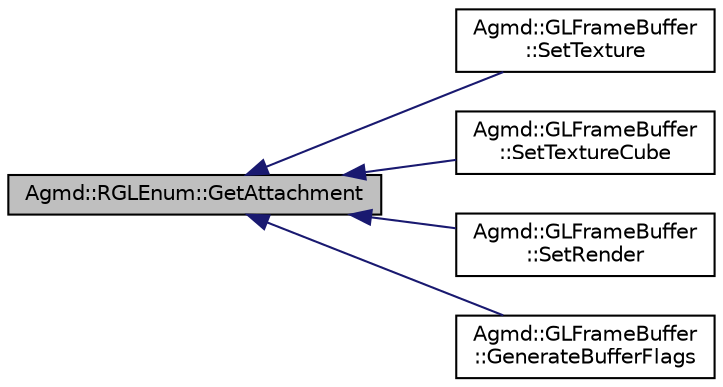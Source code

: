 digraph "Agmd::RGLEnum::GetAttachment"
{
  edge [fontname="Helvetica",fontsize="10",labelfontname="Helvetica",labelfontsize="10"];
  node [fontname="Helvetica",fontsize="10",shape=record];
  rankdir="LR";
  Node1 [label="Agmd::RGLEnum::GetAttachment",height=0.2,width=0.4,color="black", fillcolor="grey75", style="filled" fontcolor="black"];
  Node1 -> Node2 [dir="back",color="midnightblue",fontsize="10",style="solid",fontname="Helvetica"];
  Node2 [label="Agmd::GLFrameBuffer\l::SetTexture",height=0.2,width=0.4,color="black", fillcolor="white", style="filled",URL="$class_agmd_1_1_g_l_frame_buffer.html#af91869c72a294277dd3491e60115753a"];
  Node1 -> Node3 [dir="back",color="midnightblue",fontsize="10",style="solid",fontname="Helvetica"];
  Node3 [label="Agmd::GLFrameBuffer\l::SetTextureCube",height=0.2,width=0.4,color="black", fillcolor="white", style="filled",URL="$class_agmd_1_1_g_l_frame_buffer.html#a7fb198c28e6e3d18243e4dd5db35de00"];
  Node1 -> Node4 [dir="back",color="midnightblue",fontsize="10",style="solid",fontname="Helvetica"];
  Node4 [label="Agmd::GLFrameBuffer\l::SetRender",height=0.2,width=0.4,color="black", fillcolor="white", style="filled",URL="$class_agmd_1_1_g_l_frame_buffer.html#aedcf363dad623c9d1fb457f5da6b8d78"];
  Node1 -> Node5 [dir="back",color="midnightblue",fontsize="10",style="solid",fontname="Helvetica"];
  Node5 [label="Agmd::GLFrameBuffer\l::GenerateBufferFlags",height=0.2,width=0.4,color="black", fillcolor="white", style="filled",URL="$class_agmd_1_1_g_l_frame_buffer.html#a93a42ffd26eedfd083c40937715bc80e"];
}
